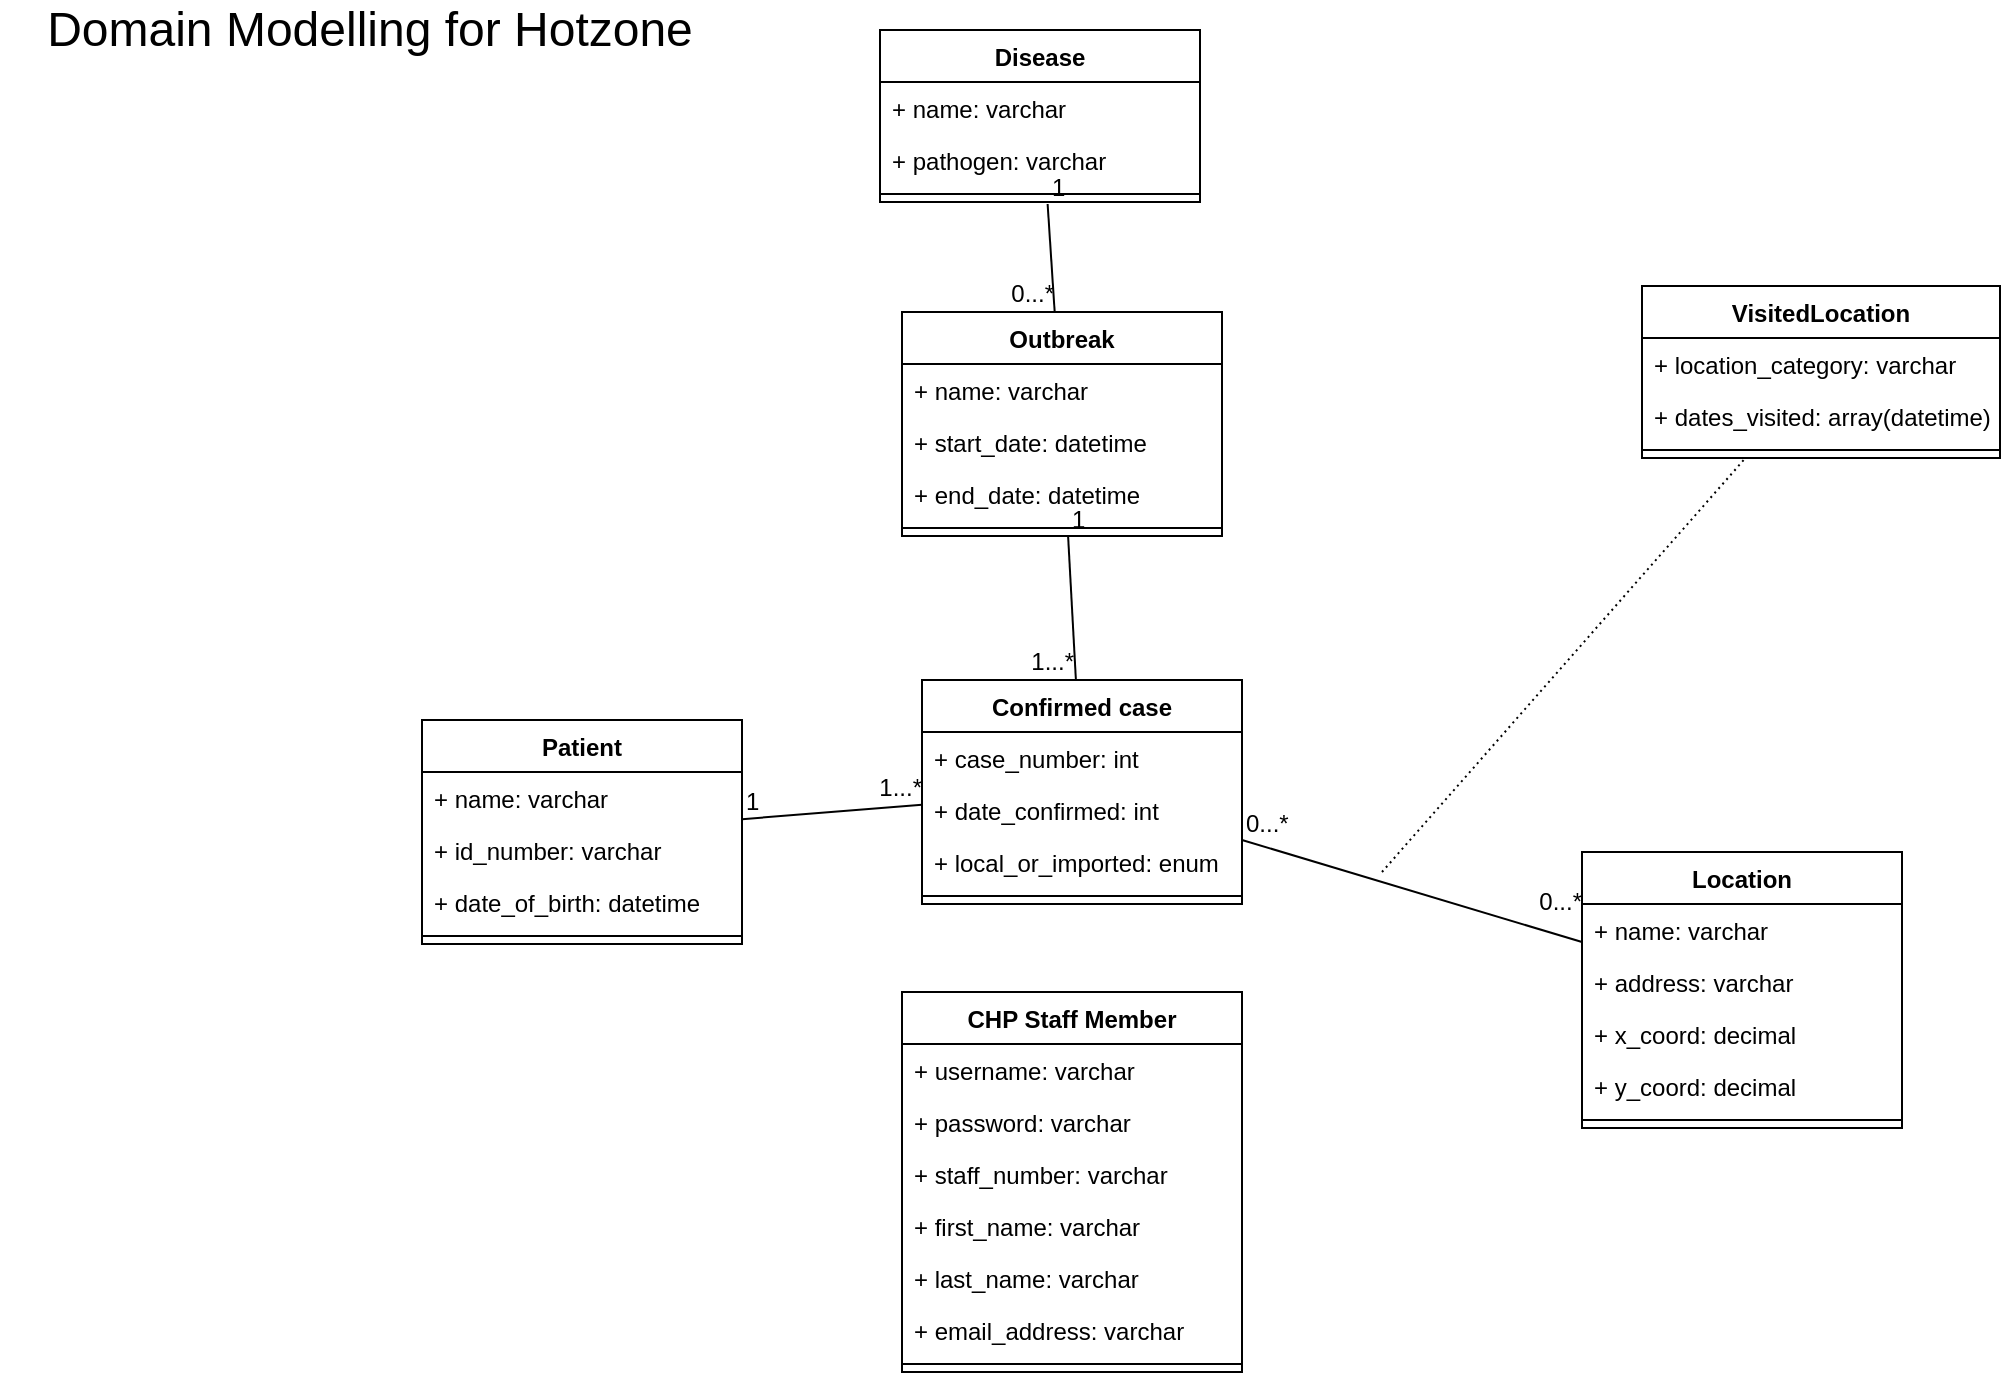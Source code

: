 <mxfile version="13.8.8" type="github">
  <diagram id="9_CijzqJXm0nYdoc2NUu" name="Page-1">
    <mxGraphModel dx="1422" dy="835" grid="1" gridSize="10" guides="1" tooltips="1" connect="1" arrows="1" fold="1" page="1" pageScale="1" pageWidth="1169" pageHeight="827" math="0" shadow="0">
      <root>
        <mxCell id="0" />
        <mxCell id="1" parent="0" />
        <mxCell id="g0HF6u2rwLhNEUHnvEoP-2" value="Outbreak" style="swimlane;fontStyle=1;align=center;verticalAlign=top;childLayout=stackLayout;horizontal=1;startSize=26;horizontalStack=0;resizeParent=1;resizeParentMax=0;resizeLast=0;collapsible=1;marginBottom=0;" vertex="1" parent="1">
          <mxGeometry x="461" y="181" width="160" height="112" as="geometry" />
        </mxCell>
        <mxCell id="g0HF6u2rwLhNEUHnvEoP-16" value="+ name: varchar" style="text;strokeColor=none;fillColor=none;align=left;verticalAlign=top;spacingLeft=4;spacingRight=4;overflow=hidden;rotatable=0;points=[[0,0.5],[1,0.5]];portConstraint=eastwest;" vertex="1" parent="g0HF6u2rwLhNEUHnvEoP-2">
          <mxGeometry y="26" width="160" height="26" as="geometry" />
        </mxCell>
        <mxCell id="g0HF6u2rwLhNEUHnvEoP-21" value="+ start_date: datetime" style="text;strokeColor=none;fillColor=none;align=left;verticalAlign=top;spacingLeft=4;spacingRight=4;overflow=hidden;rotatable=0;points=[[0,0.5],[1,0.5]];portConstraint=eastwest;" vertex="1" parent="g0HF6u2rwLhNEUHnvEoP-2">
          <mxGeometry y="52" width="160" height="26" as="geometry" />
        </mxCell>
        <mxCell id="g0HF6u2rwLhNEUHnvEoP-20" value="+ end_date: datetime" style="text;strokeColor=none;fillColor=none;align=left;verticalAlign=top;spacingLeft=4;spacingRight=4;overflow=hidden;rotatable=0;points=[[0,0.5],[1,0.5]];portConstraint=eastwest;" vertex="1" parent="g0HF6u2rwLhNEUHnvEoP-2">
          <mxGeometry y="78" width="160" height="26" as="geometry" />
        </mxCell>
        <mxCell id="g0HF6u2rwLhNEUHnvEoP-4" value="" style="line;strokeWidth=1;fillColor=none;align=left;verticalAlign=middle;spacingTop=-1;spacingLeft=3;spacingRight=3;rotatable=0;labelPosition=right;points=[];portConstraint=eastwest;" vertex="1" parent="g0HF6u2rwLhNEUHnvEoP-2">
          <mxGeometry y="104" width="160" height="8" as="geometry" />
        </mxCell>
        <mxCell id="g0HF6u2rwLhNEUHnvEoP-6" value="CHP Staff Member" style="swimlane;fontStyle=1;align=center;verticalAlign=top;childLayout=stackLayout;horizontal=1;startSize=26;horizontalStack=0;resizeParent=1;resizeParentMax=0;resizeLast=0;collapsible=1;marginBottom=0;" vertex="1" parent="1">
          <mxGeometry x="461" y="521" width="170" height="190" as="geometry" />
        </mxCell>
        <mxCell id="g0HF6u2rwLhNEUHnvEoP-7" value="+ username: varchar" style="text;strokeColor=none;fillColor=none;align=left;verticalAlign=top;spacingLeft=4;spacingRight=4;overflow=hidden;rotatable=0;points=[[0,0.5],[1,0.5]];portConstraint=eastwest;" vertex="1" parent="g0HF6u2rwLhNEUHnvEoP-6">
          <mxGeometry y="26" width="170" height="26" as="geometry" />
        </mxCell>
        <mxCell id="g0HF6u2rwLhNEUHnvEoP-10" value="+ password: varchar" style="text;strokeColor=none;fillColor=none;align=left;verticalAlign=top;spacingLeft=4;spacingRight=4;overflow=hidden;rotatable=0;points=[[0,0.5],[1,0.5]];portConstraint=eastwest;" vertex="1" parent="g0HF6u2rwLhNEUHnvEoP-6">
          <mxGeometry y="52" width="170" height="26" as="geometry" />
        </mxCell>
        <mxCell id="g0HF6u2rwLhNEUHnvEoP-11" value="+ staff_number: varchar" style="text;strokeColor=none;fillColor=none;align=left;verticalAlign=top;spacingLeft=4;spacingRight=4;overflow=hidden;rotatable=0;points=[[0,0.5],[1,0.5]];portConstraint=eastwest;" vertex="1" parent="g0HF6u2rwLhNEUHnvEoP-6">
          <mxGeometry y="78" width="170" height="26" as="geometry" />
        </mxCell>
        <mxCell id="g0HF6u2rwLhNEUHnvEoP-13" value="+ first_name: varchar" style="text;strokeColor=none;fillColor=none;align=left;verticalAlign=top;spacingLeft=4;spacingRight=4;overflow=hidden;rotatable=0;points=[[0,0.5],[1,0.5]];portConstraint=eastwest;" vertex="1" parent="g0HF6u2rwLhNEUHnvEoP-6">
          <mxGeometry y="104" width="170" height="26" as="geometry" />
        </mxCell>
        <mxCell id="g0HF6u2rwLhNEUHnvEoP-14" value="+ last_name: varchar" style="text;strokeColor=none;fillColor=none;align=left;verticalAlign=top;spacingLeft=4;spacingRight=4;overflow=hidden;rotatable=0;points=[[0,0.5],[1,0.5]];portConstraint=eastwest;" vertex="1" parent="g0HF6u2rwLhNEUHnvEoP-6">
          <mxGeometry y="130" width="170" height="26" as="geometry" />
        </mxCell>
        <mxCell id="g0HF6u2rwLhNEUHnvEoP-15" value="+ email_address: varchar" style="text;strokeColor=none;fillColor=none;align=left;verticalAlign=top;spacingLeft=4;spacingRight=4;overflow=hidden;rotatable=0;points=[[0,0.5],[1,0.5]];portConstraint=eastwest;" vertex="1" parent="g0HF6u2rwLhNEUHnvEoP-6">
          <mxGeometry y="156" width="170" height="26" as="geometry" />
        </mxCell>
        <mxCell id="g0HF6u2rwLhNEUHnvEoP-8" value="" style="line;strokeWidth=1;fillColor=none;align=left;verticalAlign=middle;spacingTop=-1;spacingLeft=3;spacingRight=3;rotatable=0;labelPosition=right;points=[];portConstraint=eastwest;" vertex="1" parent="g0HF6u2rwLhNEUHnvEoP-6">
          <mxGeometry y="182" width="170" height="8" as="geometry" />
        </mxCell>
        <mxCell id="g0HF6u2rwLhNEUHnvEoP-17" value="Confirmed case" style="swimlane;fontStyle=1;align=center;verticalAlign=top;childLayout=stackLayout;horizontal=1;startSize=26;horizontalStack=0;resizeParent=1;resizeParentMax=0;resizeLast=0;collapsible=1;marginBottom=0;" vertex="1" parent="1">
          <mxGeometry x="471" y="365" width="160" height="112" as="geometry" />
        </mxCell>
        <mxCell id="g0HF6u2rwLhNEUHnvEoP-77" value="+ case_number: int" style="text;strokeColor=none;fillColor=none;align=left;verticalAlign=top;spacingLeft=4;spacingRight=4;overflow=hidden;rotatable=0;points=[[0,0.5],[1,0.5]];portConstraint=eastwest;" vertex="1" parent="g0HF6u2rwLhNEUHnvEoP-17">
          <mxGeometry y="26" width="160" height="26" as="geometry" />
        </mxCell>
        <mxCell id="g0HF6u2rwLhNEUHnvEoP-18" value="+ date_confirmed: int" style="text;strokeColor=none;fillColor=none;align=left;verticalAlign=top;spacingLeft=4;spacingRight=4;overflow=hidden;rotatable=0;points=[[0,0.5],[1,0.5]];portConstraint=eastwest;" vertex="1" parent="g0HF6u2rwLhNEUHnvEoP-17">
          <mxGeometry y="52" width="160" height="26" as="geometry" />
        </mxCell>
        <mxCell id="g0HF6u2rwLhNEUHnvEoP-80" value="+ local_or_imported: enum" style="text;strokeColor=none;fillColor=none;align=left;verticalAlign=top;spacingLeft=4;spacingRight=4;overflow=hidden;rotatable=0;points=[[0,0.5],[1,0.5]];portConstraint=eastwest;" vertex="1" parent="g0HF6u2rwLhNEUHnvEoP-17">
          <mxGeometry y="78" width="160" height="26" as="geometry" />
        </mxCell>
        <mxCell id="g0HF6u2rwLhNEUHnvEoP-19" value="" style="line;strokeWidth=1;fillColor=none;align=left;verticalAlign=middle;spacingTop=-1;spacingLeft=3;spacingRight=3;rotatable=0;labelPosition=right;points=[];portConstraint=eastwest;" vertex="1" parent="g0HF6u2rwLhNEUHnvEoP-17">
          <mxGeometry y="104" width="160" height="8" as="geometry" />
        </mxCell>
        <mxCell id="g0HF6u2rwLhNEUHnvEoP-27" value="" style="endArrow=none;html=1;rounded=0;" edge="1" parent="1" source="g0HF6u2rwLhNEUHnvEoP-2" target="g0HF6u2rwLhNEUHnvEoP-17">
          <mxGeometry relative="1" as="geometry">
            <mxPoint x="521" y="281" as="sourcePoint" />
            <mxPoint x="681" y="281" as="targetPoint" />
          </mxGeometry>
        </mxCell>
        <mxCell id="g0HF6u2rwLhNEUHnvEoP-28" value="1" style="resizable=0;html=1;align=left;verticalAlign=bottom;" connectable="0" vertex="1" parent="g0HF6u2rwLhNEUHnvEoP-27">
          <mxGeometry x="-1" relative="1" as="geometry" />
        </mxCell>
        <mxCell id="g0HF6u2rwLhNEUHnvEoP-29" value="1...*" style="resizable=0;html=1;align=right;verticalAlign=bottom;" connectable="0" vertex="1" parent="g0HF6u2rwLhNEUHnvEoP-27">
          <mxGeometry x="1" relative="1" as="geometry" />
        </mxCell>
        <mxCell id="g0HF6u2rwLhNEUHnvEoP-30" value="Disease" style="swimlane;fontStyle=1;align=center;verticalAlign=top;childLayout=stackLayout;horizontal=1;startSize=26;horizontalStack=0;resizeParent=1;resizeParentMax=0;resizeLast=0;collapsible=1;marginBottom=0;" vertex="1" parent="1">
          <mxGeometry x="450" y="40" width="160" height="86" as="geometry" />
        </mxCell>
        <mxCell id="g0HF6u2rwLhNEUHnvEoP-78" value="+ name: varchar" style="text;strokeColor=none;fillColor=none;align=left;verticalAlign=top;spacingLeft=4;spacingRight=4;overflow=hidden;rotatable=0;points=[[0,0.5],[1,0.5]];portConstraint=eastwest;" vertex="1" parent="g0HF6u2rwLhNEUHnvEoP-30">
          <mxGeometry y="26" width="160" height="26" as="geometry" />
        </mxCell>
        <mxCell id="g0HF6u2rwLhNEUHnvEoP-31" value="+ pathogen: varchar" style="text;strokeColor=none;fillColor=none;align=left;verticalAlign=top;spacingLeft=4;spacingRight=4;overflow=hidden;rotatable=0;points=[[0,0.5],[1,0.5]];portConstraint=eastwest;" vertex="1" parent="g0HF6u2rwLhNEUHnvEoP-30">
          <mxGeometry y="52" width="160" height="26" as="geometry" />
        </mxCell>
        <mxCell id="g0HF6u2rwLhNEUHnvEoP-34" value="" style="line;strokeWidth=1;fillColor=none;align=left;verticalAlign=middle;spacingTop=-1;spacingLeft=3;spacingRight=3;rotatable=0;labelPosition=right;points=[];portConstraint=eastwest;" vertex="1" parent="g0HF6u2rwLhNEUHnvEoP-30">
          <mxGeometry y="78" width="160" height="8" as="geometry" />
        </mxCell>
        <mxCell id="g0HF6u2rwLhNEUHnvEoP-35" value="" style="endArrow=none;html=1;rounded=0;" edge="1" parent="1" target="g0HF6u2rwLhNEUHnvEoP-2">
          <mxGeometry relative="1" as="geometry">
            <mxPoint x="533.81" y="127" as="sourcePoint" />
            <mxPoint x="671" y="121" as="targetPoint" />
          </mxGeometry>
        </mxCell>
        <mxCell id="g0HF6u2rwLhNEUHnvEoP-36" value="1" style="resizable=0;html=1;align=left;verticalAlign=bottom;" connectable="0" vertex="1" parent="g0HF6u2rwLhNEUHnvEoP-35">
          <mxGeometry x="-1" relative="1" as="geometry" />
        </mxCell>
        <mxCell id="g0HF6u2rwLhNEUHnvEoP-37" value="0...*" style="resizable=0;html=1;align=right;verticalAlign=bottom;" connectable="0" vertex="1" parent="g0HF6u2rwLhNEUHnvEoP-35">
          <mxGeometry x="1" relative="1" as="geometry" />
        </mxCell>
        <mxCell id="g0HF6u2rwLhNEUHnvEoP-38" value="Patient" style="swimlane;fontStyle=1;align=center;verticalAlign=top;childLayout=stackLayout;horizontal=1;startSize=26;horizontalStack=0;resizeParent=1;resizeParentMax=0;resizeLast=0;collapsible=1;marginBottom=0;" vertex="1" parent="1">
          <mxGeometry x="221" y="385" width="160" height="112" as="geometry" />
        </mxCell>
        <mxCell id="g0HF6u2rwLhNEUHnvEoP-41" value="+ name: varchar" style="text;strokeColor=none;fillColor=none;align=left;verticalAlign=top;spacingLeft=4;spacingRight=4;overflow=hidden;rotatable=0;points=[[0,0.5],[1,0.5]];portConstraint=eastwest;" vertex="1" parent="g0HF6u2rwLhNEUHnvEoP-38">
          <mxGeometry y="26" width="160" height="26" as="geometry" />
        </mxCell>
        <mxCell id="g0HF6u2rwLhNEUHnvEoP-42" value="+ id_number: varchar" style="text;strokeColor=none;fillColor=none;align=left;verticalAlign=top;spacingLeft=4;spacingRight=4;overflow=hidden;rotatable=0;points=[[0,0.5],[1,0.5]];portConstraint=eastwest;" vertex="1" parent="g0HF6u2rwLhNEUHnvEoP-38">
          <mxGeometry y="52" width="160" height="26" as="geometry" />
        </mxCell>
        <mxCell id="g0HF6u2rwLhNEUHnvEoP-39" value="+ date_of_birth: datetime" style="text;strokeColor=none;fillColor=none;align=left;verticalAlign=top;spacingLeft=4;spacingRight=4;overflow=hidden;rotatable=0;points=[[0,0.5],[1,0.5]];portConstraint=eastwest;" vertex="1" parent="g0HF6u2rwLhNEUHnvEoP-38">
          <mxGeometry y="78" width="160" height="26" as="geometry" />
        </mxCell>
        <mxCell id="g0HF6u2rwLhNEUHnvEoP-40" value="" style="line;strokeWidth=1;fillColor=none;align=left;verticalAlign=middle;spacingTop=-1;spacingLeft=3;spacingRight=3;rotatable=0;labelPosition=right;points=[];portConstraint=eastwest;" vertex="1" parent="g0HF6u2rwLhNEUHnvEoP-38">
          <mxGeometry y="104" width="160" height="8" as="geometry" />
        </mxCell>
        <mxCell id="g0HF6u2rwLhNEUHnvEoP-51" value="" style="endArrow=none;html=1;rounded=0;" edge="1" parent="1" source="g0HF6u2rwLhNEUHnvEoP-38" target="g0HF6u2rwLhNEUHnvEoP-17">
          <mxGeometry relative="1" as="geometry">
            <mxPoint x="441" y="471" as="sourcePoint" />
            <mxPoint x="601" y="471" as="targetPoint" />
          </mxGeometry>
        </mxCell>
        <mxCell id="g0HF6u2rwLhNEUHnvEoP-52" value="1" style="resizable=0;html=1;align=left;verticalAlign=bottom;" connectable="0" vertex="1" parent="g0HF6u2rwLhNEUHnvEoP-51">
          <mxGeometry x="-1" relative="1" as="geometry" />
        </mxCell>
        <mxCell id="g0HF6u2rwLhNEUHnvEoP-53" value="1...*" style="resizable=0;html=1;align=right;verticalAlign=bottom;" connectable="0" vertex="1" parent="g0HF6u2rwLhNEUHnvEoP-51">
          <mxGeometry x="1" relative="1" as="geometry" />
        </mxCell>
        <mxCell id="g0HF6u2rwLhNEUHnvEoP-54" value="Location" style="swimlane;fontStyle=1;align=center;verticalAlign=top;childLayout=stackLayout;horizontal=1;startSize=26;horizontalStack=0;resizeParent=1;resizeParentMax=0;resizeLast=0;collapsible=1;marginBottom=0;" vertex="1" parent="1">
          <mxGeometry x="801" y="451" width="160" height="138" as="geometry" />
        </mxCell>
        <mxCell id="g0HF6u2rwLhNEUHnvEoP-55" value="+ name: varchar" style="text;strokeColor=none;fillColor=none;align=left;verticalAlign=top;spacingLeft=4;spacingRight=4;overflow=hidden;rotatable=0;points=[[0,0.5],[1,0.5]];portConstraint=eastwest;" vertex="1" parent="g0HF6u2rwLhNEUHnvEoP-54">
          <mxGeometry y="26" width="160" height="26" as="geometry" />
        </mxCell>
        <mxCell id="g0HF6u2rwLhNEUHnvEoP-58" value="+ address: varchar" style="text;strokeColor=none;fillColor=none;align=left;verticalAlign=top;spacingLeft=4;spacingRight=4;overflow=hidden;rotatable=0;points=[[0,0.5],[1,0.5]];portConstraint=eastwest;" vertex="1" parent="g0HF6u2rwLhNEUHnvEoP-54">
          <mxGeometry y="52" width="160" height="26" as="geometry" />
        </mxCell>
        <mxCell id="g0HF6u2rwLhNEUHnvEoP-57" value="+ x_coord: decimal" style="text;strokeColor=none;fillColor=none;align=left;verticalAlign=top;spacingLeft=4;spacingRight=4;overflow=hidden;rotatable=0;points=[[0,0.5],[1,0.5]];portConstraint=eastwest;" vertex="1" parent="g0HF6u2rwLhNEUHnvEoP-54">
          <mxGeometry y="78" width="160" height="26" as="geometry" />
        </mxCell>
        <mxCell id="g0HF6u2rwLhNEUHnvEoP-59" value="+ y_coord: decimal" style="text;strokeColor=none;fillColor=none;align=left;verticalAlign=top;spacingLeft=4;spacingRight=4;overflow=hidden;rotatable=0;points=[[0,0.5],[1,0.5]];portConstraint=eastwest;" vertex="1" parent="g0HF6u2rwLhNEUHnvEoP-54">
          <mxGeometry y="104" width="160" height="26" as="geometry" />
        </mxCell>
        <mxCell id="g0HF6u2rwLhNEUHnvEoP-56" value="" style="line;strokeWidth=1;fillColor=none;align=left;verticalAlign=middle;spacingTop=-1;spacingLeft=3;spacingRight=3;rotatable=0;labelPosition=right;points=[];portConstraint=eastwest;" vertex="1" parent="g0HF6u2rwLhNEUHnvEoP-54">
          <mxGeometry y="130" width="160" height="8" as="geometry" />
        </mxCell>
        <mxCell id="g0HF6u2rwLhNEUHnvEoP-66" value="" style="endArrow=none;html=1;rounded=0;strokeColor=#000000;" edge="1" parent="1" source="g0HF6u2rwLhNEUHnvEoP-17" target="g0HF6u2rwLhNEUHnvEoP-54">
          <mxGeometry relative="1" as="geometry">
            <mxPoint x="701" y="401" as="sourcePoint" />
            <mxPoint x="879" y="461" as="targetPoint" />
          </mxGeometry>
        </mxCell>
        <mxCell id="g0HF6u2rwLhNEUHnvEoP-67" value="0...*" style="resizable=0;html=1;align=left;verticalAlign=bottom;" connectable="0" vertex="1" parent="g0HF6u2rwLhNEUHnvEoP-66">
          <mxGeometry x="-1" relative="1" as="geometry" />
        </mxCell>
        <mxCell id="g0HF6u2rwLhNEUHnvEoP-68" value="0...*" style="resizable=0;html=1;align=right;verticalAlign=bottom;" connectable="0" vertex="1" parent="g0HF6u2rwLhNEUHnvEoP-66">
          <mxGeometry x="1" relative="1" as="geometry">
            <mxPoint y="-11.85" as="offset" />
          </mxGeometry>
        </mxCell>
        <mxCell id="g0HF6u2rwLhNEUHnvEoP-69" value="" style="endArrow=none;html=1;rounded=0;dashed=1;dashPattern=1 2;strokeColor=#000000;" edge="1" parent="1" target="g0HF6u2rwLhNEUHnvEoP-71">
          <mxGeometry relative="1" as="geometry">
            <mxPoint x="701" y="461" as="sourcePoint" />
            <mxPoint x="831" y="331" as="targetPoint" />
          </mxGeometry>
        </mxCell>
        <mxCell id="g0HF6u2rwLhNEUHnvEoP-71" value="VisitedLocation" style="swimlane;fontStyle=1;align=center;verticalAlign=top;childLayout=stackLayout;horizontal=1;startSize=26;horizontalStack=0;resizeParent=1;resizeParentMax=0;resizeLast=0;collapsible=1;marginBottom=0;" vertex="1" parent="1">
          <mxGeometry x="831" y="168" width="179" height="86" as="geometry" />
        </mxCell>
        <mxCell id="g0HF6u2rwLhNEUHnvEoP-72" value="+ location_category: varchar" style="text;strokeColor=none;fillColor=none;align=left;verticalAlign=top;spacingLeft=4;spacingRight=4;overflow=hidden;rotatable=0;points=[[0,0.5],[1,0.5]];portConstraint=eastwest;" vertex="1" parent="g0HF6u2rwLhNEUHnvEoP-71">
          <mxGeometry y="26" width="179" height="26" as="geometry" />
        </mxCell>
        <mxCell id="g0HF6u2rwLhNEUHnvEoP-73" value="+ dates_visited: array(datetime)" style="text;strokeColor=none;fillColor=none;align=left;verticalAlign=top;spacingLeft=4;spacingRight=4;overflow=hidden;rotatable=0;points=[[0,0.5],[1,0.5]];portConstraint=eastwest;" vertex="1" parent="g0HF6u2rwLhNEUHnvEoP-71">
          <mxGeometry y="52" width="179" height="26" as="geometry" />
        </mxCell>
        <mxCell id="g0HF6u2rwLhNEUHnvEoP-76" value="" style="line;strokeWidth=1;fillColor=none;align=left;verticalAlign=middle;spacingTop=-1;spacingLeft=3;spacingRight=3;rotatable=0;labelPosition=right;points=[];portConstraint=eastwest;" vertex="1" parent="g0HF6u2rwLhNEUHnvEoP-71">
          <mxGeometry y="78" width="179" height="8" as="geometry" />
        </mxCell>
        <mxCell id="g0HF6u2rwLhNEUHnvEoP-79" value="Domain Modelling for Hotzone" style="text;html=1;strokeColor=none;fillColor=none;align=center;verticalAlign=middle;whiteSpace=wrap;rounded=0;fontSize=24;" vertex="1" parent="1">
          <mxGeometry x="10" y="30" width="370" height="20" as="geometry" />
        </mxCell>
      </root>
    </mxGraphModel>
  </diagram>
</mxfile>
